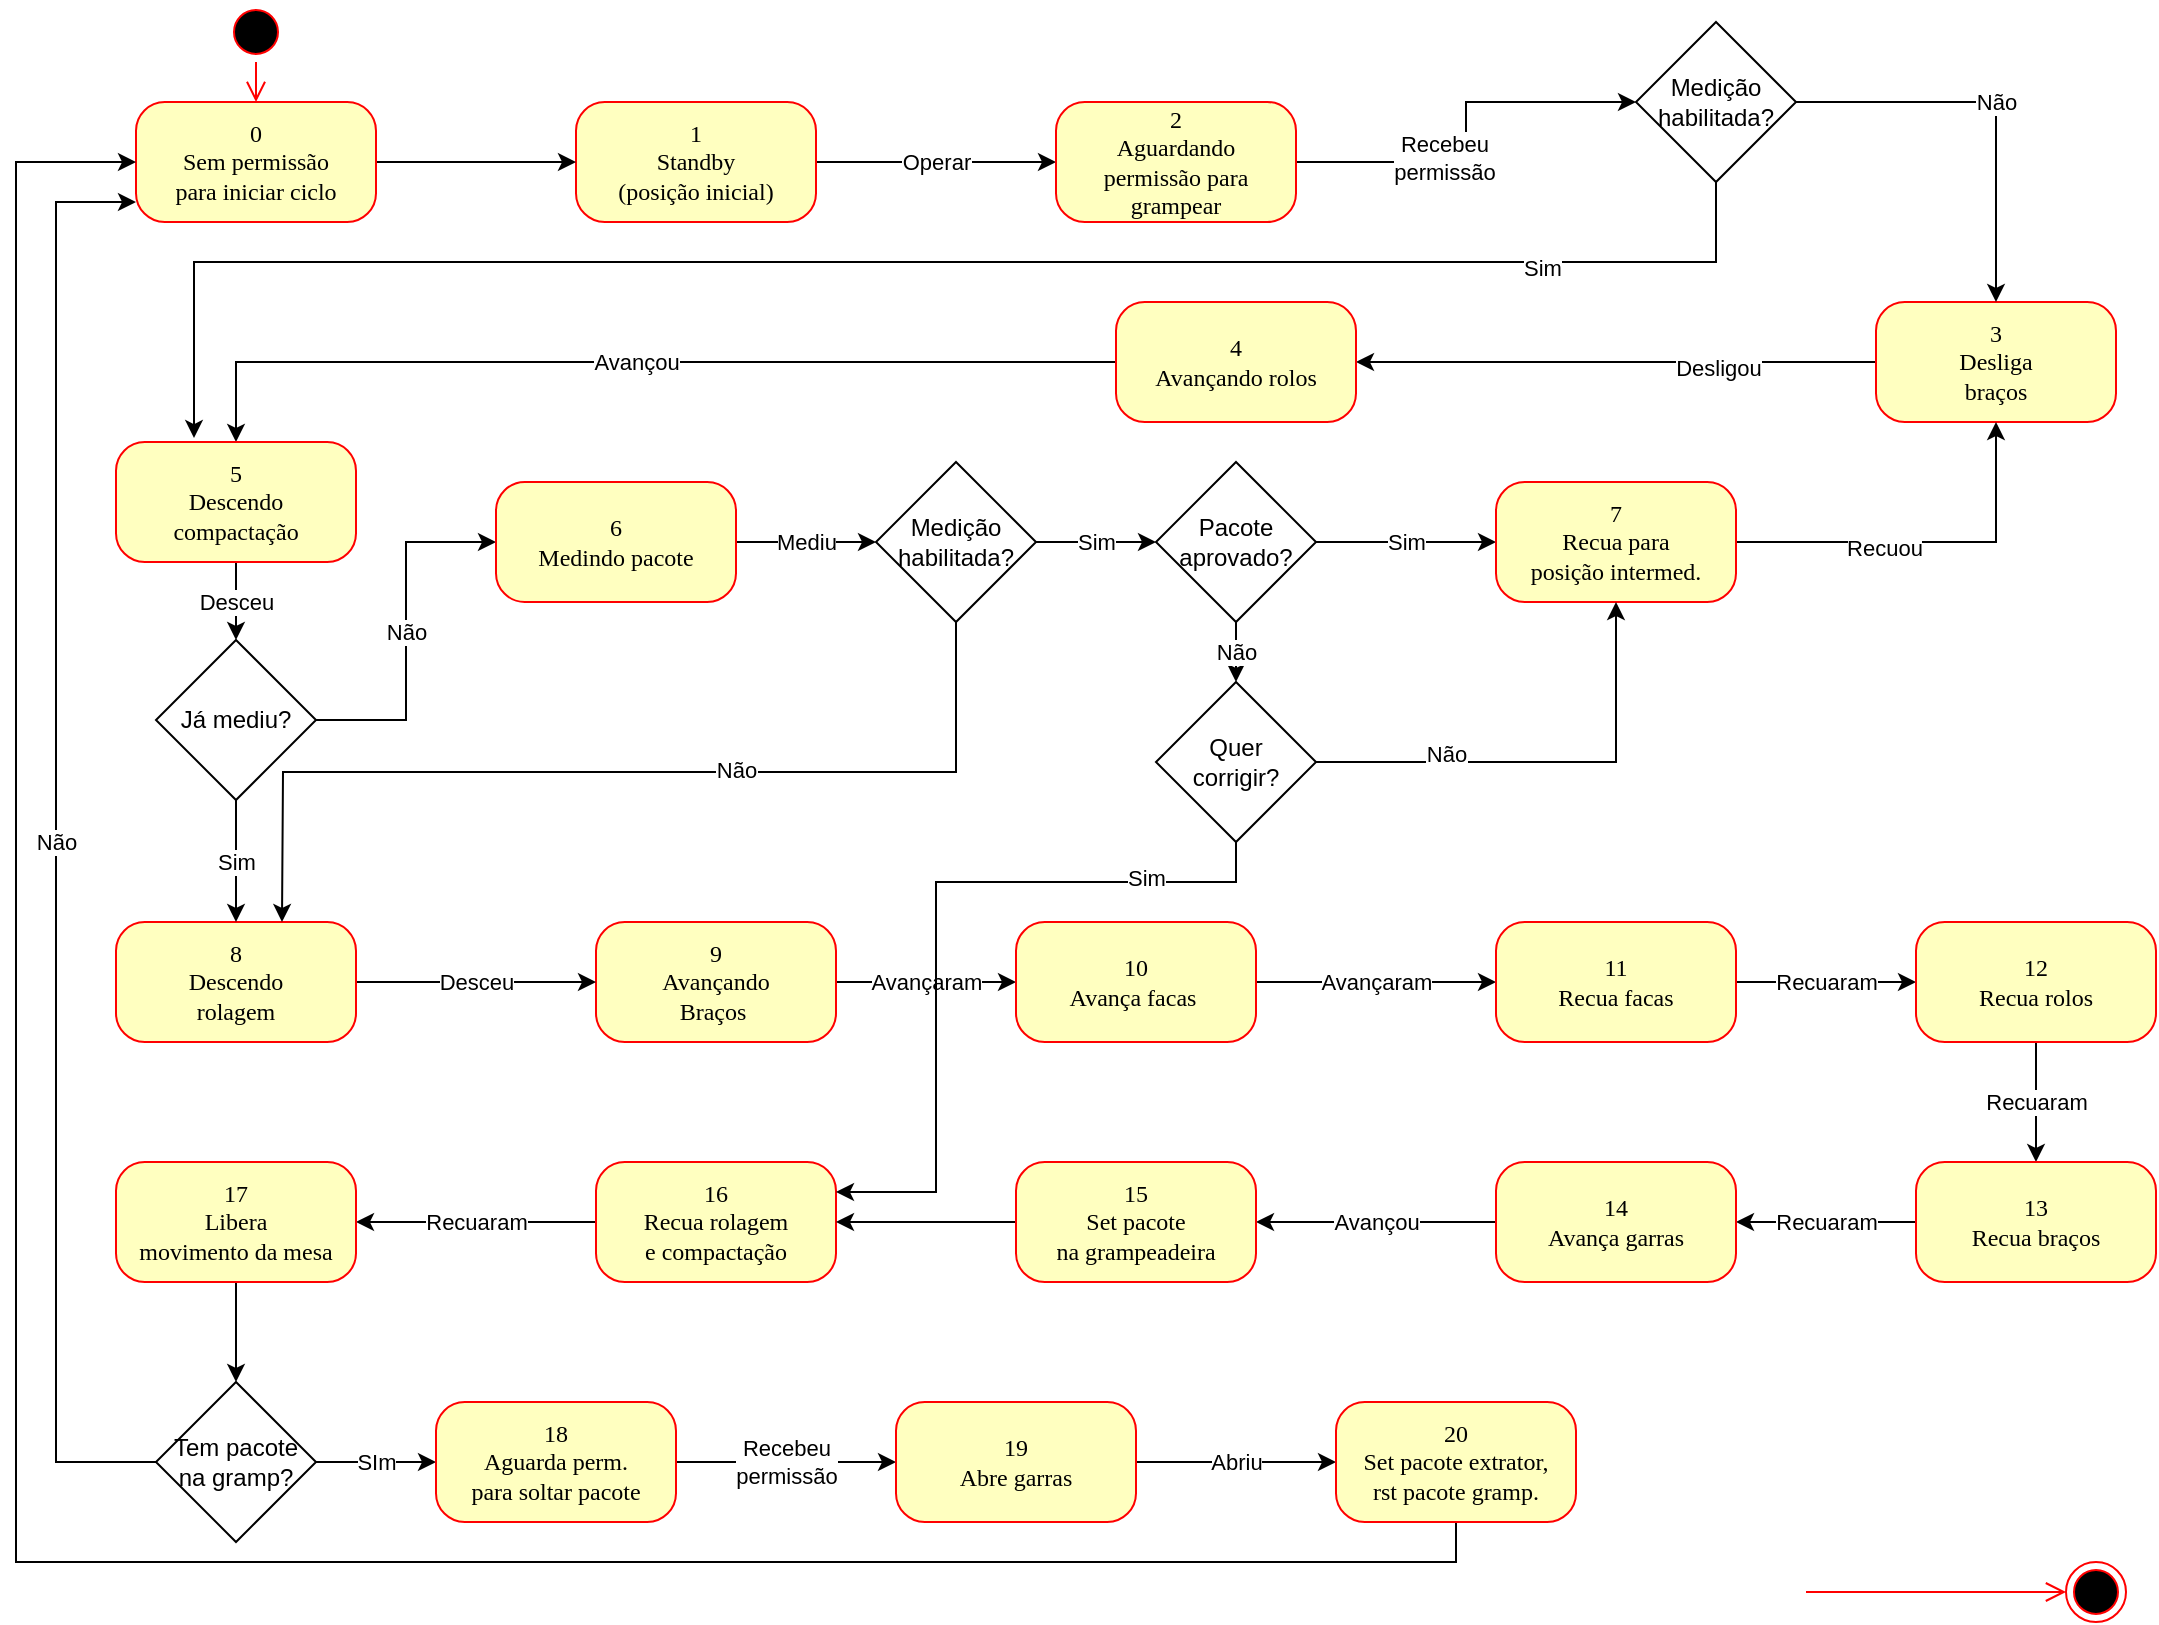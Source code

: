 <mxfile version="20.4.1" type="github">
  <diagram name="Page-1" id="58cdce13-f638-feb5-8d6f-7d28b1aa9fa0">
    <mxGraphModel dx="1221" dy="681" grid="1" gridSize="10" guides="1" tooltips="1" connect="1" arrows="1" fold="1" page="1" pageScale="1" pageWidth="1100" pageHeight="850" background="none" math="0" shadow="0">
      <root>
        <mxCell id="0" />
        <mxCell id="1" parent="0" />
        <mxCell id="8UM9E1ak19_xonm2Z-On-1" value="" style="ellipse;html=1;shape=startState;fillColor=#000000;strokeColor=#ff0000;rounded=1;shadow=0;comic=0;labelBackgroundColor=none;fontFamily=Verdana;fontSize=12;fontColor=#000000;align=center;direction=south;" vertex="1" parent="1">
          <mxGeometry x="115" y="10" width="30" height="30" as="geometry" />
        </mxCell>
        <mxCell id="8UM9E1ak19_xonm2Z-On-2" value="Operar" style="edgeStyle=orthogonalEdgeStyle;rounded=0;orthogonalLoop=1;jettySize=auto;html=1;entryX=0;entryY=0.5;entryDx=0;entryDy=0;startArrow=none;" edge="1" parent="1" source="8UM9E1ak19_xonm2Z-On-33" target="8UM9E1ak19_xonm2Z-On-6">
          <mxGeometry relative="1" as="geometry">
            <mxPoint x="300" y="91" as="sourcePoint" />
            <mxPoint x="440" y="91" as="targetPoint" />
          </mxGeometry>
        </mxCell>
        <mxCell id="8UM9E1ak19_xonm2Z-On-3" style="edgeStyle=orthogonalEdgeStyle;html=1;labelBackgroundColor=none;endArrow=open;endSize=8;strokeColor=#ff0000;fontFamily=Verdana;fontSize=12;align=left;entryX=0.5;entryY=0;entryDx=0;entryDy=0;" edge="1" parent="1" source="8UM9E1ak19_xonm2Z-On-1" target="8UM9E1ak19_xonm2Z-On-35">
          <mxGeometry relative="1" as="geometry" />
        </mxCell>
        <mxCell id="8UM9E1ak19_xonm2Z-On-4" value="" style="edgeStyle=orthogonalEdgeStyle;rounded=0;orthogonalLoop=1;jettySize=auto;html=1;" edge="1" parent="1" source="8UM9E1ak19_xonm2Z-On-6" target="8UM9E1ak19_xonm2Z-On-40">
          <mxGeometry relative="1" as="geometry" />
        </mxCell>
        <mxCell id="8UM9E1ak19_xonm2Z-On-5" value="Recebeu&lt;br&gt;permissão" style="edgeLabel;html=1;align=center;verticalAlign=middle;resizable=0;points=[];" vertex="1" connectable="0" parent="8UM9E1ak19_xonm2Z-On-4">
          <mxGeometry x="-0.26" y="2" relative="1" as="geometry">
            <mxPoint as="offset" />
          </mxGeometry>
        </mxCell>
        <mxCell id="8UM9E1ak19_xonm2Z-On-6" value="2&lt;br&gt;Aguardando&lt;br&gt;permissão para&lt;br&gt;grampear" style="rounded=1;whiteSpace=wrap;html=1;arcSize=24;fillColor=#ffffc0;strokeColor=#ff0000;shadow=0;comic=0;labelBackgroundColor=none;fontFamily=Verdana;fontSize=12;fontColor=#000000;align=center;" vertex="1" parent="1">
          <mxGeometry x="530" y="60" width="120" height="60" as="geometry" />
        </mxCell>
        <mxCell id="8UM9E1ak19_xonm2Z-On-11" value="Avançaram" style="edgeStyle=orthogonalEdgeStyle;rounded=0;orthogonalLoop=1;jettySize=auto;html=1;" edge="1" parent="1" source="8UM9E1ak19_xonm2Z-On-12" target="8UM9E1ak19_xonm2Z-On-28">
          <mxGeometry relative="1" as="geometry" />
        </mxCell>
        <mxCell id="8UM9E1ak19_xonm2Z-On-12" value="9&lt;br&gt;Avançando&lt;br&gt;Braços&amp;nbsp;" style="rounded=1;whiteSpace=wrap;html=1;arcSize=24;fillColor=#ffffc0;strokeColor=#ff0000;shadow=0;comic=0;labelBackgroundColor=none;fontFamily=Verdana;fontSize=12;fontColor=#000000;align=center;" vertex="1" parent="1">
          <mxGeometry x="300" y="470" width="120" height="60" as="geometry" />
        </mxCell>
        <mxCell id="8UM9E1ak19_xonm2Z-On-15" value="Avançou" style="edgeStyle=orthogonalEdgeStyle;rounded=0;orthogonalLoop=1;jettySize=auto;html=1;startArrow=none;" edge="1" parent="1" source="8UM9E1ak19_xonm2Z-On-41" target="8UM9E1ak19_xonm2Z-On-26">
          <mxGeometry relative="1" as="geometry" />
        </mxCell>
        <mxCell id="8UM9E1ak19_xonm2Z-On-16" value="" style="edgeStyle=orthogonalEdgeStyle;rounded=0;orthogonalLoop=1;jettySize=auto;html=1;" edge="1" parent="1" source="8UM9E1ak19_xonm2Z-On-17" target="8UM9E1ak19_xonm2Z-On-41">
          <mxGeometry relative="1" as="geometry" />
        </mxCell>
        <mxCell id="8UM9E1ak19_xonm2Z-On-97" value="Desligou" style="edgeLabel;html=1;align=center;verticalAlign=middle;resizable=0;points=[];" vertex="1" connectable="0" parent="8UM9E1ak19_xonm2Z-On-16">
          <mxGeometry x="-0.393" y="3" relative="1" as="geometry">
            <mxPoint as="offset" />
          </mxGeometry>
        </mxCell>
        <mxCell id="8UM9E1ak19_xonm2Z-On-17" value="3&lt;br&gt;Desliga&lt;br&gt;braços" style="rounded=1;whiteSpace=wrap;html=1;arcSize=24;fillColor=#ffffc0;strokeColor=#ff0000;shadow=0;comic=0;labelBackgroundColor=none;fontFamily=Verdana;fontSize=12;fontColor=#000000;align=center;" vertex="1" parent="1">
          <mxGeometry x="940" y="160" width="120" height="60" as="geometry" />
        </mxCell>
        <mxCell id="8UM9E1ak19_xonm2Z-On-18" value="Desceu" style="edgeStyle=orthogonalEdgeStyle;rounded=0;orthogonalLoop=1;jettySize=auto;html=1;" edge="1" parent="1" source="8UM9E1ak19_xonm2Z-On-19" target="8UM9E1ak19_xonm2Z-On-12">
          <mxGeometry relative="1" as="geometry" />
        </mxCell>
        <mxCell id="8UM9E1ak19_xonm2Z-On-19" value="8&lt;br&gt;Descendo&lt;br&gt;rolagem" style="rounded=1;whiteSpace=wrap;html=1;arcSize=24;fillColor=#ffffc0;strokeColor=#ff0000;shadow=0;comic=0;labelBackgroundColor=none;fontFamily=Verdana;fontSize=12;fontColor=#000000;align=center;" vertex="1" parent="1">
          <mxGeometry x="60" y="470" width="120" height="60" as="geometry" />
        </mxCell>
        <mxCell id="8UM9E1ak19_xonm2Z-On-25" value="Sim" style="edgeStyle=orthogonalEdgeStyle;rounded=0;orthogonalLoop=1;jettySize=auto;html=1;startArrow=none;" edge="1" parent="1" source="8UM9E1ak19_xonm2Z-On-84" target="8UM9E1ak19_xonm2Z-On-19">
          <mxGeometry relative="1" as="geometry" />
        </mxCell>
        <mxCell id="8UM9E1ak19_xonm2Z-On-69" value="Não" style="edgeStyle=orthogonalEdgeStyle;rounded=0;orthogonalLoop=1;jettySize=auto;html=1;exitX=1;exitY=0.5;exitDx=0;exitDy=0;entryX=0;entryY=0.5;entryDx=0;entryDy=0;" edge="1" parent="1" source="8UM9E1ak19_xonm2Z-On-84" target="8UM9E1ak19_xonm2Z-On-70">
          <mxGeometry relative="1" as="geometry">
            <mxPoint x="250" y="369" as="targetPoint" />
          </mxGeometry>
        </mxCell>
        <mxCell id="8UM9E1ak19_xonm2Z-On-86" value="Desceu" style="edgeStyle=orthogonalEdgeStyle;rounded=0;orthogonalLoop=1;jettySize=auto;html=1;" edge="1" parent="1" source="8UM9E1ak19_xonm2Z-On-26" target="8UM9E1ak19_xonm2Z-On-84">
          <mxGeometry relative="1" as="geometry" />
        </mxCell>
        <mxCell id="8UM9E1ak19_xonm2Z-On-26" value="5&lt;br&gt;Descendo&lt;br&gt;compactação" style="rounded=1;whiteSpace=wrap;html=1;arcSize=24;fillColor=#ffffc0;strokeColor=#ff0000;shadow=0;comic=0;labelBackgroundColor=none;fontFamily=Verdana;fontSize=12;fontColor=#000000;align=center;" vertex="1" parent="1">
          <mxGeometry x="60" y="230" width="120" height="60" as="geometry" />
        </mxCell>
        <mxCell id="8UM9E1ak19_xonm2Z-On-27" value="Avançaram" style="edgeStyle=orthogonalEdgeStyle;rounded=0;orthogonalLoop=1;jettySize=auto;html=1;entryX=0;entryY=0.5;entryDx=0;entryDy=0;" edge="1" parent="1" source="8UM9E1ak19_xonm2Z-On-28" target="8UM9E1ak19_xonm2Z-On-30">
          <mxGeometry relative="1" as="geometry">
            <mxPoint x="730" y="500" as="targetPoint" />
          </mxGeometry>
        </mxCell>
        <mxCell id="8UM9E1ak19_xonm2Z-On-28" value="10&lt;br&gt;Avança facas&amp;nbsp;" style="rounded=1;whiteSpace=wrap;html=1;arcSize=24;fillColor=#ffffc0;strokeColor=#ff0000;shadow=0;comic=0;labelBackgroundColor=none;fontFamily=Verdana;fontSize=12;fontColor=#000000;align=center;" vertex="1" parent="1">
          <mxGeometry x="510" y="470" width="120" height="60" as="geometry" />
        </mxCell>
        <mxCell id="8UM9E1ak19_xonm2Z-On-29" value="Recuaram" style="edgeStyle=orthogonalEdgeStyle;rounded=0;orthogonalLoop=1;jettySize=auto;html=1;" edge="1" parent="1" source="8UM9E1ak19_xonm2Z-On-30" target="8UM9E1ak19_xonm2Z-On-32">
          <mxGeometry relative="1" as="geometry" />
        </mxCell>
        <mxCell id="8UM9E1ak19_xonm2Z-On-30" value="11&lt;br&gt;Recua facas" style="rounded=1;whiteSpace=wrap;html=1;arcSize=24;fillColor=#ffffc0;strokeColor=#ff0000;shadow=0;comic=0;labelBackgroundColor=none;fontFamily=Verdana;fontSize=12;fontColor=#000000;align=center;" vertex="1" parent="1">
          <mxGeometry x="750" y="470" width="120" height="60" as="geometry" />
        </mxCell>
        <mxCell id="8UM9E1ak19_xonm2Z-On-31" value="Recuaram" style="edgeStyle=orthogonalEdgeStyle;rounded=0;orthogonalLoop=1;jettySize=auto;html=1;" edge="1" parent="1" source="8UM9E1ak19_xonm2Z-On-32" target="8UM9E1ak19_xonm2Z-On-43">
          <mxGeometry relative="1" as="geometry" />
        </mxCell>
        <mxCell id="8UM9E1ak19_xonm2Z-On-32" value="12&lt;br&gt;Recua rolos" style="rounded=1;whiteSpace=wrap;html=1;arcSize=24;fillColor=#ffffc0;strokeColor=#ff0000;shadow=0;comic=0;labelBackgroundColor=none;fontFamily=Verdana;fontSize=12;fontColor=#000000;align=center;" vertex="1" parent="1">
          <mxGeometry x="960" y="470" width="120" height="60" as="geometry" />
        </mxCell>
        <mxCell id="8UM9E1ak19_xonm2Z-On-33" value="1&lt;br&gt;Standby&lt;br&gt;(posição inicial)" style="rounded=1;whiteSpace=wrap;html=1;arcSize=24;fillColor=#ffffc0;strokeColor=#ff0000;shadow=0;comic=0;labelBackgroundColor=none;fontFamily=Verdana;fontSize=12;fontColor=#000000;align=center;" vertex="1" parent="1">
          <mxGeometry x="290" y="60" width="120" height="60" as="geometry" />
        </mxCell>
        <mxCell id="8UM9E1ak19_xonm2Z-On-34" value="" style="edgeStyle=orthogonalEdgeStyle;rounded=0;orthogonalLoop=1;jettySize=auto;html=1;" edge="1" parent="1" source="8UM9E1ak19_xonm2Z-On-35" target="8UM9E1ak19_xonm2Z-On-33">
          <mxGeometry relative="1" as="geometry" />
        </mxCell>
        <mxCell id="8UM9E1ak19_xonm2Z-On-35" value="0&lt;br&gt;Sem permissão&lt;br&gt;para iniciar ciclo" style="rounded=1;whiteSpace=wrap;html=1;arcSize=24;fillColor=#ffffc0;strokeColor=#ff0000;shadow=0;comic=0;labelBackgroundColor=none;fontFamily=Verdana;fontSize=12;fontColor=#000000;align=center;" vertex="1" parent="1">
          <mxGeometry x="70" y="60" width="120" height="60" as="geometry" />
        </mxCell>
        <mxCell id="8UM9E1ak19_xonm2Z-On-36" value="" style="ellipse;html=1;shape=endState;fillColor=#000000;strokeColor=#ff0000;rounded=1;shadow=0;comic=0;labelBackgroundColor=none;fontFamily=Verdana;fontSize=12;fontColor=#000000;align=center;" vertex="1" parent="1">
          <mxGeometry x="1035" y="790" width="30" height="30" as="geometry" />
        </mxCell>
        <mxCell id="8UM9E1ak19_xonm2Z-On-37" style="edgeStyle=elbowEdgeStyle;html=1;labelBackgroundColor=none;endArrow=open;endSize=8;strokeColor=#ff0000;fontFamily=Verdana;fontSize=12;align=left;" edge="1" parent="1" target="8UM9E1ak19_xonm2Z-On-36">
          <mxGeometry relative="1" as="geometry">
            <mxPoint x="905" y="805" as="sourcePoint" />
          </mxGeometry>
        </mxCell>
        <mxCell id="8UM9E1ak19_xonm2Z-On-39" value="Não" style="edgeStyle=orthogonalEdgeStyle;rounded=0;orthogonalLoop=1;jettySize=auto;html=1;exitX=1;exitY=0.5;exitDx=0;exitDy=0;entryX=0.5;entryY=0;entryDx=0;entryDy=0;" edge="1" parent="1" source="8UM9E1ak19_xonm2Z-On-40" target="8UM9E1ak19_xonm2Z-On-17">
          <mxGeometry relative="1" as="geometry" />
        </mxCell>
        <mxCell id="8UM9E1ak19_xonm2Z-On-80" style="edgeStyle=orthogonalEdgeStyle;rounded=0;orthogonalLoop=1;jettySize=auto;html=1;exitX=0.5;exitY=1;exitDx=0;exitDy=0;entryX=0.325;entryY=-0.033;entryDx=0;entryDy=0;entryPerimeter=0;" edge="1" parent="1" source="8UM9E1ak19_xonm2Z-On-40" target="8UM9E1ak19_xonm2Z-On-26">
          <mxGeometry relative="1" as="geometry">
            <Array as="points">
              <mxPoint x="860" y="140" />
              <mxPoint x="99" y="140" />
            </Array>
          </mxGeometry>
        </mxCell>
        <mxCell id="8UM9E1ak19_xonm2Z-On-81" value="Sim" style="edgeLabel;html=1;align=center;verticalAlign=middle;resizable=0;points=[];" vertex="1" connectable="0" parent="8UM9E1ak19_xonm2Z-On-80">
          <mxGeometry x="-0.713" y="3" relative="1" as="geometry">
            <mxPoint as="offset" />
          </mxGeometry>
        </mxCell>
        <mxCell id="8UM9E1ak19_xonm2Z-On-40" value="Medição&lt;br&gt;habilitada?" style="rhombus;whiteSpace=wrap;html=1;" vertex="1" parent="1">
          <mxGeometry x="820" y="20" width="80" height="80" as="geometry" />
        </mxCell>
        <mxCell id="8UM9E1ak19_xonm2Z-On-41" value="4&lt;br&gt;Avançando rolos" style="rounded=1;whiteSpace=wrap;html=1;arcSize=24;fillColor=#ffffc0;strokeColor=#ff0000;shadow=0;comic=0;labelBackgroundColor=none;fontFamily=Verdana;fontSize=12;fontColor=#000000;align=center;" vertex="1" parent="1">
          <mxGeometry x="560" y="160" width="120" height="60" as="geometry" />
        </mxCell>
        <mxCell id="8UM9E1ak19_xonm2Z-On-42" value="Recuaram" style="edgeStyle=orthogonalEdgeStyle;rounded=0;orthogonalLoop=1;jettySize=auto;html=1;entryX=1;entryY=0.5;entryDx=0;entryDy=0;" edge="1" parent="1" source="8UM9E1ak19_xonm2Z-On-43" target="8UM9E1ak19_xonm2Z-On-45">
          <mxGeometry relative="1" as="geometry" />
        </mxCell>
        <mxCell id="8UM9E1ak19_xonm2Z-On-43" value="13&lt;br&gt;Recua braços" style="rounded=1;whiteSpace=wrap;html=1;arcSize=24;fillColor=#ffffc0;strokeColor=#ff0000;shadow=0;comic=0;labelBackgroundColor=none;fontFamily=Verdana;fontSize=12;fontColor=#000000;align=center;" vertex="1" parent="1">
          <mxGeometry x="960" y="590" width="120" height="60" as="geometry" />
        </mxCell>
        <mxCell id="8UM9E1ak19_xonm2Z-On-44" value="Avançou" style="edgeStyle=orthogonalEdgeStyle;rounded=0;orthogonalLoop=1;jettySize=auto;html=1;" edge="1" parent="1" source="8UM9E1ak19_xonm2Z-On-45" target="8UM9E1ak19_xonm2Z-On-61">
          <mxGeometry relative="1" as="geometry" />
        </mxCell>
        <mxCell id="8UM9E1ak19_xonm2Z-On-45" value="14&lt;br&gt;Avança garras" style="rounded=1;whiteSpace=wrap;html=1;arcSize=24;fillColor=#ffffc0;strokeColor=#ff0000;shadow=0;comic=0;labelBackgroundColor=none;fontFamily=Verdana;fontSize=12;fontColor=#000000;align=center;" vertex="1" parent="1">
          <mxGeometry x="750" y="590" width="120" height="60" as="geometry" />
        </mxCell>
        <mxCell id="8UM9E1ak19_xonm2Z-On-46" value="Recuaram" style="edgeStyle=orthogonalEdgeStyle;rounded=0;orthogonalLoop=1;jettySize=auto;html=1;" edge="1" parent="1" source="8UM9E1ak19_xonm2Z-On-47" target="8UM9E1ak19_xonm2Z-On-49">
          <mxGeometry relative="1" as="geometry" />
        </mxCell>
        <mxCell id="8UM9E1ak19_xonm2Z-On-47" value="16&lt;br&gt;Recua rolagem&lt;br&gt;e compactação" style="rounded=1;whiteSpace=wrap;html=1;arcSize=24;fillColor=#ffffc0;strokeColor=#ff0000;shadow=0;comic=0;labelBackgroundColor=none;fontFamily=Verdana;fontSize=12;fontColor=#000000;align=center;" vertex="1" parent="1">
          <mxGeometry x="300" y="590" width="120" height="60" as="geometry" />
        </mxCell>
        <mxCell id="8UM9E1ak19_xonm2Z-On-48" value="" style="edgeStyle=orthogonalEdgeStyle;rounded=0;orthogonalLoop=1;jettySize=auto;html=1;" edge="1" parent="1" source="8UM9E1ak19_xonm2Z-On-49" target="8UM9E1ak19_xonm2Z-On-64">
          <mxGeometry relative="1" as="geometry" />
        </mxCell>
        <mxCell id="8UM9E1ak19_xonm2Z-On-49" value="17&lt;br&gt;Libera&lt;br&gt;movimento da mesa" style="rounded=1;whiteSpace=wrap;html=1;arcSize=24;fillColor=#ffffc0;strokeColor=#ff0000;shadow=0;comic=0;labelBackgroundColor=none;fontFamily=Verdana;fontSize=12;fontColor=#000000;align=center;" vertex="1" parent="1">
          <mxGeometry x="60" y="590" width="120" height="60" as="geometry" />
        </mxCell>
        <mxCell id="8UM9E1ak19_xonm2Z-On-50" value="Abriu" style="edgeStyle=orthogonalEdgeStyle;rounded=0;orthogonalLoop=1;jettySize=auto;html=1;exitX=1;exitY=0.5;exitDx=0;exitDy=0;" edge="1" parent="1" source="8UM9E1ak19_xonm2Z-On-67" target="8UM9E1ak19_xonm2Z-On-52">
          <mxGeometry relative="1" as="geometry">
            <mxPoint x="610.0" y="740.0" as="sourcePoint" />
          </mxGeometry>
        </mxCell>
        <mxCell id="8UM9E1ak19_xonm2Z-On-51" style="edgeStyle=orthogonalEdgeStyle;rounded=0;orthogonalLoop=1;jettySize=auto;html=1;exitX=0.5;exitY=1;exitDx=0;exitDy=0;entryX=0;entryY=0.5;entryDx=0;entryDy=0;" edge="1" parent="1" source="8UM9E1ak19_xonm2Z-On-52" target="8UM9E1ak19_xonm2Z-On-35">
          <mxGeometry relative="1" as="geometry">
            <Array as="points">
              <mxPoint x="730" y="790" />
              <mxPoint x="10" y="790" />
              <mxPoint x="10" y="90" />
            </Array>
          </mxGeometry>
        </mxCell>
        <mxCell id="8UM9E1ak19_xonm2Z-On-52" value="20&lt;br&gt;Set pacote extrator,&lt;br&gt;rst pacote gramp." style="rounded=1;whiteSpace=wrap;html=1;arcSize=24;fillColor=#ffffc0;strokeColor=#ff0000;shadow=0;comic=0;labelBackgroundColor=none;fontFamily=Verdana;fontSize=12;fontColor=#000000;align=center;" vertex="1" parent="1">
          <mxGeometry x="670" y="710" width="120" height="60" as="geometry" />
        </mxCell>
        <mxCell id="8UM9E1ak19_xonm2Z-On-60" value="" style="edgeStyle=orthogonalEdgeStyle;rounded=0;orthogonalLoop=1;jettySize=auto;html=1;" edge="1" parent="1" source="8UM9E1ak19_xonm2Z-On-61" target="8UM9E1ak19_xonm2Z-On-47">
          <mxGeometry relative="1" as="geometry" />
        </mxCell>
        <mxCell id="8UM9E1ak19_xonm2Z-On-61" value="15&lt;br&gt;Set pacote&lt;br&gt;na grampeadeira" style="rounded=1;whiteSpace=wrap;html=1;arcSize=24;fillColor=#ffffc0;strokeColor=#ff0000;shadow=0;comic=0;labelBackgroundColor=none;fontFamily=Verdana;fontSize=12;fontColor=#000000;align=center;" vertex="1" parent="1">
          <mxGeometry x="510" y="590" width="120" height="60" as="geometry" />
        </mxCell>
        <mxCell id="8UM9E1ak19_xonm2Z-On-62" value="SIm" style="edgeStyle=orthogonalEdgeStyle;rounded=0;orthogonalLoop=1;jettySize=auto;html=1;" edge="1" parent="1" source="8UM9E1ak19_xonm2Z-On-64" target="8UM9E1ak19_xonm2Z-On-66">
          <mxGeometry relative="1" as="geometry" />
        </mxCell>
        <mxCell id="8UM9E1ak19_xonm2Z-On-63" value="Não" style="edgeStyle=orthogonalEdgeStyle;rounded=0;orthogonalLoop=1;jettySize=auto;html=1;exitX=0;exitY=0.5;exitDx=0;exitDy=0;" edge="1" parent="1" source="8UM9E1ak19_xonm2Z-On-64">
          <mxGeometry relative="1" as="geometry">
            <mxPoint x="70" y="110" as="targetPoint" />
            <Array as="points">
              <mxPoint x="30" y="740" />
              <mxPoint x="30" y="110" />
              <mxPoint x="70" y="110" />
            </Array>
          </mxGeometry>
        </mxCell>
        <mxCell id="8UM9E1ak19_xonm2Z-On-64" value="Tem pacote na gramp?" style="rhombus;whiteSpace=wrap;html=1;" vertex="1" parent="1">
          <mxGeometry x="80" y="700" width="80" height="80" as="geometry" />
        </mxCell>
        <mxCell id="8UM9E1ak19_xonm2Z-On-65" value="Recebeu&lt;br&gt;permissão" style="edgeStyle=orthogonalEdgeStyle;rounded=0;orthogonalLoop=1;jettySize=auto;html=1;" edge="1" parent="1" source="8UM9E1ak19_xonm2Z-On-66" target="8UM9E1ak19_xonm2Z-On-67">
          <mxGeometry relative="1" as="geometry" />
        </mxCell>
        <mxCell id="8UM9E1ak19_xonm2Z-On-66" value="18&lt;br&gt;Aguarda perm.&lt;br&gt;para soltar pacote" style="rounded=1;whiteSpace=wrap;html=1;arcSize=24;fillColor=#ffffc0;strokeColor=#ff0000;shadow=0;comic=0;labelBackgroundColor=none;fontFamily=Verdana;fontSize=12;fontColor=#000000;align=center;" vertex="1" parent="1">
          <mxGeometry x="220" y="710" width="120" height="60" as="geometry" />
        </mxCell>
        <mxCell id="8UM9E1ak19_xonm2Z-On-67" value="19&lt;br&gt;Abre garras" style="rounded=1;whiteSpace=wrap;html=1;arcSize=24;fillColor=#ffffc0;strokeColor=#ff0000;shadow=0;comic=0;labelBackgroundColor=none;fontFamily=Verdana;fontSize=12;fontColor=#000000;align=center;" vertex="1" parent="1">
          <mxGeometry x="450" y="710" width="120" height="60" as="geometry" />
        </mxCell>
        <mxCell id="8UM9E1ak19_xonm2Z-On-76" value="Mediu" style="edgeStyle=orthogonalEdgeStyle;rounded=0;orthogonalLoop=1;jettySize=auto;html=1;" edge="1" parent="1" source="8UM9E1ak19_xonm2Z-On-70" target="8UM9E1ak19_xonm2Z-On-75">
          <mxGeometry relative="1" as="geometry" />
        </mxCell>
        <mxCell id="8UM9E1ak19_xonm2Z-On-70" value="6&lt;br&gt;Medindo pacote" style="rounded=1;whiteSpace=wrap;html=1;arcSize=24;fillColor=#ffffc0;strokeColor=#ff0000;shadow=0;comic=0;labelBackgroundColor=none;fontFamily=Verdana;fontSize=12;fontColor=#000000;align=center;" vertex="1" parent="1">
          <mxGeometry x="250" y="250" width="120" height="60" as="geometry" />
        </mxCell>
        <mxCell id="8UM9E1ak19_xonm2Z-On-79" value="Sim" style="edgeStyle=orthogonalEdgeStyle;rounded=0;orthogonalLoop=1;jettySize=auto;html=1;" edge="1" parent="1" source="8UM9E1ak19_xonm2Z-On-71" target="8UM9E1ak19_xonm2Z-On-78">
          <mxGeometry relative="1" as="geometry" />
        </mxCell>
        <mxCell id="8UM9E1ak19_xonm2Z-On-92" value="Não" style="edgeStyle=orthogonalEdgeStyle;rounded=0;orthogonalLoop=1;jettySize=auto;html=1;" edge="1" parent="1" source="8UM9E1ak19_xonm2Z-On-71" target="8UM9E1ak19_xonm2Z-On-89">
          <mxGeometry relative="1" as="geometry" />
        </mxCell>
        <mxCell id="8UM9E1ak19_xonm2Z-On-71" value="Pacote&lt;br&gt;aprovado?" style="rhombus;whiteSpace=wrap;html=1;" vertex="1" parent="1">
          <mxGeometry x="580" y="240" width="80" height="80" as="geometry" />
        </mxCell>
        <mxCell id="8UM9E1ak19_xonm2Z-On-77" value="Sim" style="edgeStyle=orthogonalEdgeStyle;rounded=0;orthogonalLoop=1;jettySize=auto;html=1;" edge="1" parent="1" source="8UM9E1ak19_xonm2Z-On-75" target="8UM9E1ak19_xonm2Z-On-71">
          <mxGeometry relative="1" as="geometry" />
        </mxCell>
        <mxCell id="8UM9E1ak19_xonm2Z-On-87" style="edgeStyle=orthogonalEdgeStyle;rounded=0;orthogonalLoop=1;jettySize=auto;html=1;exitX=0.5;exitY=1;exitDx=0;exitDy=0;" edge="1" parent="1" source="8UM9E1ak19_xonm2Z-On-75">
          <mxGeometry relative="1" as="geometry">
            <mxPoint x="143" y="470" as="targetPoint" />
          </mxGeometry>
        </mxCell>
        <mxCell id="8UM9E1ak19_xonm2Z-On-88" value="Não" style="edgeLabel;html=1;align=center;verticalAlign=middle;resizable=0;points=[];" vertex="1" connectable="0" parent="8UM9E1ak19_xonm2Z-On-87">
          <mxGeometry x="-0.233" y="-1" relative="1" as="geometry">
            <mxPoint x="1" as="offset" />
          </mxGeometry>
        </mxCell>
        <mxCell id="8UM9E1ak19_xonm2Z-On-75" value="Medição&lt;br&gt;habilitada?" style="rhombus;whiteSpace=wrap;html=1;" vertex="1" parent="1">
          <mxGeometry x="440" y="240" width="80" height="80" as="geometry" />
        </mxCell>
        <mxCell id="8UM9E1ak19_xonm2Z-On-82" style="edgeStyle=orthogonalEdgeStyle;rounded=0;orthogonalLoop=1;jettySize=auto;html=1;exitX=1;exitY=0.5;exitDx=0;exitDy=0;entryX=0.5;entryY=1;entryDx=0;entryDy=0;" edge="1" parent="1" source="8UM9E1ak19_xonm2Z-On-78" target="8UM9E1ak19_xonm2Z-On-17">
          <mxGeometry relative="1" as="geometry" />
        </mxCell>
        <mxCell id="8UM9E1ak19_xonm2Z-On-83" value="Recuou" style="edgeLabel;html=1;align=center;verticalAlign=middle;resizable=0;points=[];" vertex="1" connectable="0" parent="8UM9E1ak19_xonm2Z-On-82">
          <mxGeometry x="-0.22" y="-3" relative="1" as="geometry">
            <mxPoint as="offset" />
          </mxGeometry>
        </mxCell>
        <mxCell id="8UM9E1ak19_xonm2Z-On-78" value="7&lt;br&gt;Recua para&lt;br&gt;posição intermed." style="rounded=1;whiteSpace=wrap;html=1;arcSize=24;fillColor=#ffffc0;strokeColor=#ff0000;shadow=0;comic=0;labelBackgroundColor=none;fontFamily=Verdana;fontSize=12;fontColor=#000000;align=center;" vertex="1" parent="1">
          <mxGeometry x="750" y="250" width="120" height="60" as="geometry" />
        </mxCell>
        <mxCell id="8UM9E1ak19_xonm2Z-On-84" value="Já mediu?" style="rhombus;whiteSpace=wrap;html=1;" vertex="1" parent="1">
          <mxGeometry x="80" y="329" width="80" height="80" as="geometry" />
        </mxCell>
        <mxCell id="8UM9E1ak19_xonm2Z-On-93" style="edgeStyle=orthogonalEdgeStyle;rounded=0;orthogonalLoop=1;jettySize=auto;html=1;exitX=1;exitY=0.5;exitDx=0;exitDy=0;entryX=0.5;entryY=1;entryDx=0;entryDy=0;" edge="1" parent="1" source="8UM9E1ak19_xonm2Z-On-89" target="8UM9E1ak19_xonm2Z-On-78">
          <mxGeometry relative="1" as="geometry" />
        </mxCell>
        <mxCell id="8UM9E1ak19_xonm2Z-On-94" value="Não" style="edgeLabel;html=1;align=center;verticalAlign=middle;resizable=0;points=[];" vertex="1" connectable="0" parent="8UM9E1ak19_xonm2Z-On-93">
          <mxGeometry x="-0.435" y="4" relative="1" as="geometry">
            <mxPoint as="offset" />
          </mxGeometry>
        </mxCell>
        <mxCell id="8UM9E1ak19_xonm2Z-On-95" style="edgeStyle=orthogonalEdgeStyle;rounded=0;orthogonalLoop=1;jettySize=auto;html=1;exitX=0.5;exitY=1;exitDx=0;exitDy=0;entryX=1;entryY=0.25;entryDx=0;entryDy=0;" edge="1" parent="1" source="8UM9E1ak19_xonm2Z-On-89" target="8UM9E1ak19_xonm2Z-On-47">
          <mxGeometry relative="1" as="geometry">
            <Array as="points">
              <mxPoint x="620" y="450" />
              <mxPoint x="470" y="450" />
              <mxPoint x="470" y="605" />
            </Array>
          </mxGeometry>
        </mxCell>
        <mxCell id="8UM9E1ak19_xonm2Z-On-96" value="Sim" style="edgeLabel;html=1;align=center;verticalAlign=middle;resizable=0;points=[];" vertex="1" connectable="0" parent="8UM9E1ak19_xonm2Z-On-95">
          <mxGeometry x="-0.653" y="-2" relative="1" as="geometry">
            <mxPoint as="offset" />
          </mxGeometry>
        </mxCell>
        <mxCell id="8UM9E1ak19_xonm2Z-On-89" value="Quer&lt;br&gt;corrigir?" style="rhombus;whiteSpace=wrap;html=1;" vertex="1" parent="1">
          <mxGeometry x="580" y="350" width="80" height="80" as="geometry" />
        </mxCell>
      </root>
    </mxGraphModel>
  </diagram>
</mxfile>
